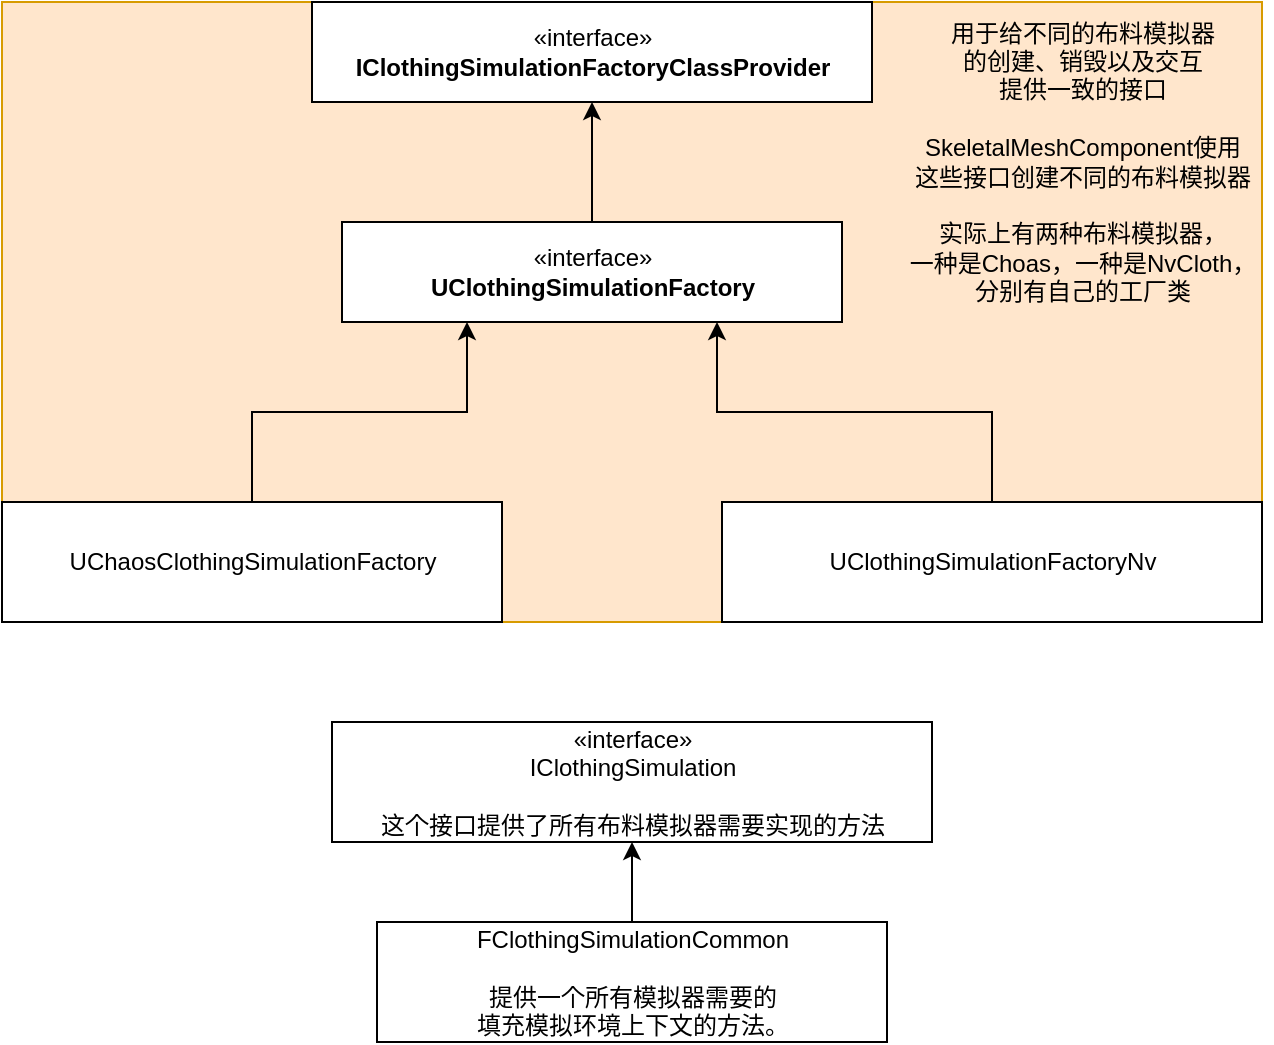 <mxfile version="16.6.5" type="github">
  <diagram id="C5RBs43oDa-KdzZeNtuy" name="Page-1">
    <mxGraphModel dx="1248" dy="677" grid="1" gridSize="10" guides="1" tooltips="1" connect="1" arrows="1" fold="1" page="1" pageScale="1" pageWidth="827" pageHeight="1169" math="0" shadow="0">
      <root>
        <mxCell id="WIyWlLk6GJQsqaUBKTNV-0" />
        <mxCell id="WIyWlLk6GJQsqaUBKTNV-1" parent="WIyWlLk6GJQsqaUBKTNV-0" />
        <mxCell id="UFxITwJpjcm45uS_SykQ-14" value="" style="group;fillColor=#ffe6cc;strokeColor=#d79b00;" vertex="1" connectable="0" parent="WIyWlLk6GJQsqaUBKTNV-1">
          <mxGeometry x="40" y="50" width="630" height="310" as="geometry" />
        </mxCell>
        <mxCell id="UFxITwJpjcm45uS_SykQ-7" value="«interface»&lt;br&gt;&lt;b&gt;UClothingSimulationFactory&lt;/b&gt;" style="html=1;" vertex="1" parent="UFxITwJpjcm45uS_SykQ-14">
          <mxGeometry x="170" y="110" width="250" height="50" as="geometry" />
        </mxCell>
        <mxCell id="UFxITwJpjcm45uS_SykQ-8" value="«interface»&lt;br&gt;&lt;b&gt;IClothingSimulationFactoryClassProvider&lt;/b&gt;" style="html=1;" vertex="1" parent="UFxITwJpjcm45uS_SykQ-14">
          <mxGeometry x="155" width="280" height="50" as="geometry" />
        </mxCell>
        <mxCell id="UFxITwJpjcm45uS_SykQ-9" style="edgeStyle=orthogonalEdgeStyle;rounded=0;orthogonalLoop=1;jettySize=auto;html=1;exitX=0.5;exitY=0;exitDx=0;exitDy=0;entryX=0.5;entryY=1;entryDx=0;entryDy=0;" edge="1" parent="UFxITwJpjcm45uS_SykQ-14" source="UFxITwJpjcm45uS_SykQ-7" target="UFxITwJpjcm45uS_SykQ-8">
          <mxGeometry relative="1" as="geometry" />
        </mxCell>
        <mxCell id="UFxITwJpjcm45uS_SykQ-11" style="edgeStyle=orthogonalEdgeStyle;rounded=0;orthogonalLoop=1;jettySize=auto;html=1;exitX=0.5;exitY=0;exitDx=0;exitDy=0;entryX=0.25;entryY=1;entryDx=0;entryDy=0;" edge="1" parent="UFxITwJpjcm45uS_SykQ-14" source="UFxITwJpjcm45uS_SykQ-10" target="UFxITwJpjcm45uS_SykQ-7">
          <mxGeometry relative="1" as="geometry" />
        </mxCell>
        <mxCell id="UFxITwJpjcm45uS_SykQ-10" value="UChaosClothingSimulationFactory" style="html=1;" vertex="1" parent="UFxITwJpjcm45uS_SykQ-14">
          <mxGeometry y="250" width="250" height="60" as="geometry" />
        </mxCell>
        <mxCell id="UFxITwJpjcm45uS_SykQ-13" style="edgeStyle=orthogonalEdgeStyle;rounded=0;orthogonalLoop=1;jettySize=auto;html=1;entryX=0.75;entryY=1;entryDx=0;entryDy=0;" edge="1" parent="UFxITwJpjcm45uS_SykQ-14" source="UFxITwJpjcm45uS_SykQ-12" target="UFxITwJpjcm45uS_SykQ-7">
          <mxGeometry relative="1" as="geometry" />
        </mxCell>
        <mxCell id="UFxITwJpjcm45uS_SykQ-12" value="UClothingSimulationFactoryNv" style="html=1;" vertex="1" parent="UFxITwJpjcm45uS_SykQ-14">
          <mxGeometry x="360" y="250" width="270" height="60" as="geometry" />
        </mxCell>
        <mxCell id="UFxITwJpjcm45uS_SykQ-15" value="用于给不同的布料模拟器&lt;br&gt;的创建、销毁以及交互&lt;br&gt;提供一致的接口&lt;br&gt;&lt;br&gt;SkeletalMeshComponent使用&lt;br&gt;这些接口创建不同的布料模拟器&lt;br&gt;&lt;br&gt;实际上有两种布料模拟器，&lt;br&gt;一种是Choas，一种是NvCloth，&lt;br&gt;分别有自己的工厂类" style="text;html=1;align=center;verticalAlign=middle;resizable=0;points=[];autosize=1;strokeColor=none;fillColor=none;" vertex="1" parent="WIyWlLk6GJQsqaUBKTNV-1">
          <mxGeometry x="485" y="55" width="190" height="150" as="geometry" />
        </mxCell>
        <mxCell id="UFxITwJpjcm45uS_SykQ-21" style="edgeStyle=orthogonalEdgeStyle;rounded=0;orthogonalLoop=1;jettySize=auto;html=1;entryX=0.5;entryY=1;entryDx=0;entryDy=0;" edge="1" parent="WIyWlLk6GJQsqaUBKTNV-1" source="UFxITwJpjcm45uS_SykQ-20" target="UFxITwJpjcm45uS_SykQ-16">
          <mxGeometry relative="1" as="geometry" />
        </mxCell>
        <mxCell id="UFxITwJpjcm45uS_SykQ-20" value="FClothingSimulationCommon&lt;br&gt;&lt;br&gt;提供一个所有模拟器需要的&lt;br&gt;填充模拟环境上下文的方法。&lt;br&gt;" style="html=1;" vertex="1" parent="WIyWlLk6GJQsqaUBKTNV-1">
          <mxGeometry x="227.5" y="510" width="255" height="60" as="geometry" />
        </mxCell>
        <mxCell id="UFxITwJpjcm45uS_SykQ-16" value="«interface»&lt;br&gt;IClothingSimulation&lt;br&gt;&lt;br&gt;这个接口提供了所有布料模拟器需要实现的方法" style="html=1;" vertex="1" parent="WIyWlLk6GJQsqaUBKTNV-1">
          <mxGeometry x="205" y="410" width="300" height="60" as="geometry" />
        </mxCell>
      </root>
    </mxGraphModel>
  </diagram>
</mxfile>
